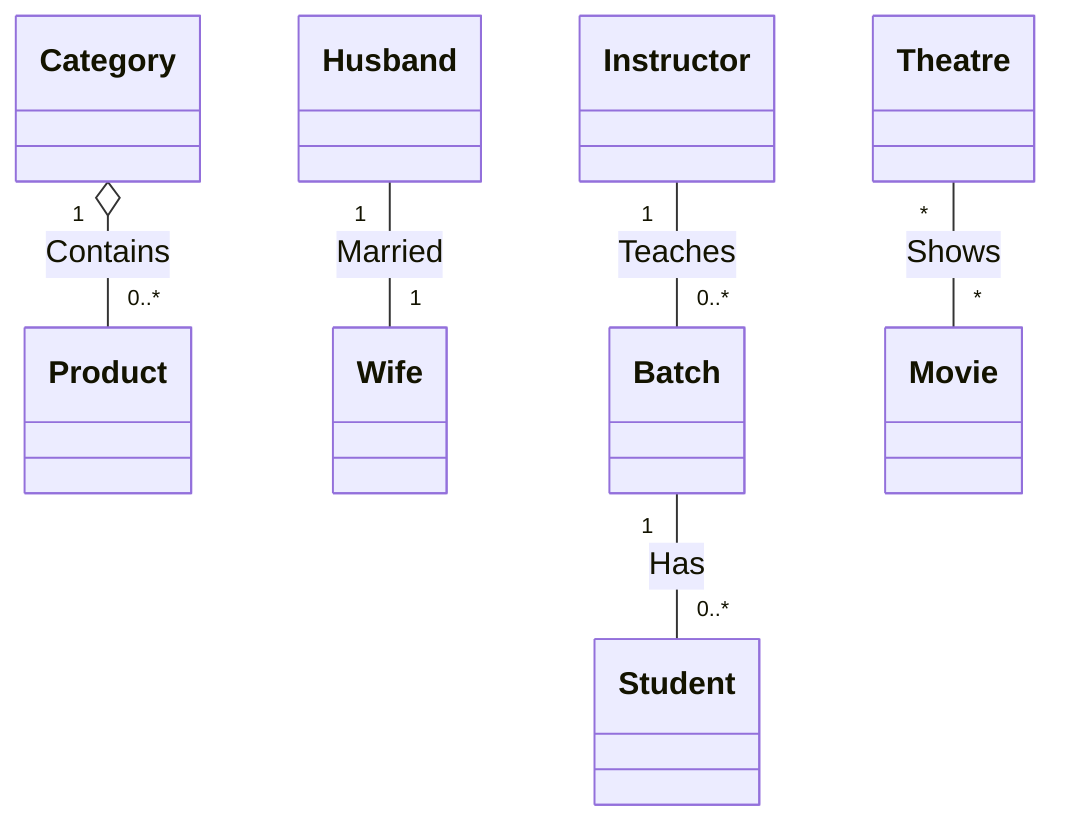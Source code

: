 classDiagram

    Category "1" o-- "0..*" Product : Contains
    Husband "1" -- "1" Wife : Married
    Instructor "1" -- "0..*" Batch : Teaches
    Batch "1" -- "0..*" Student : Has

    Theatre "*" -- "*" Movie : Shows